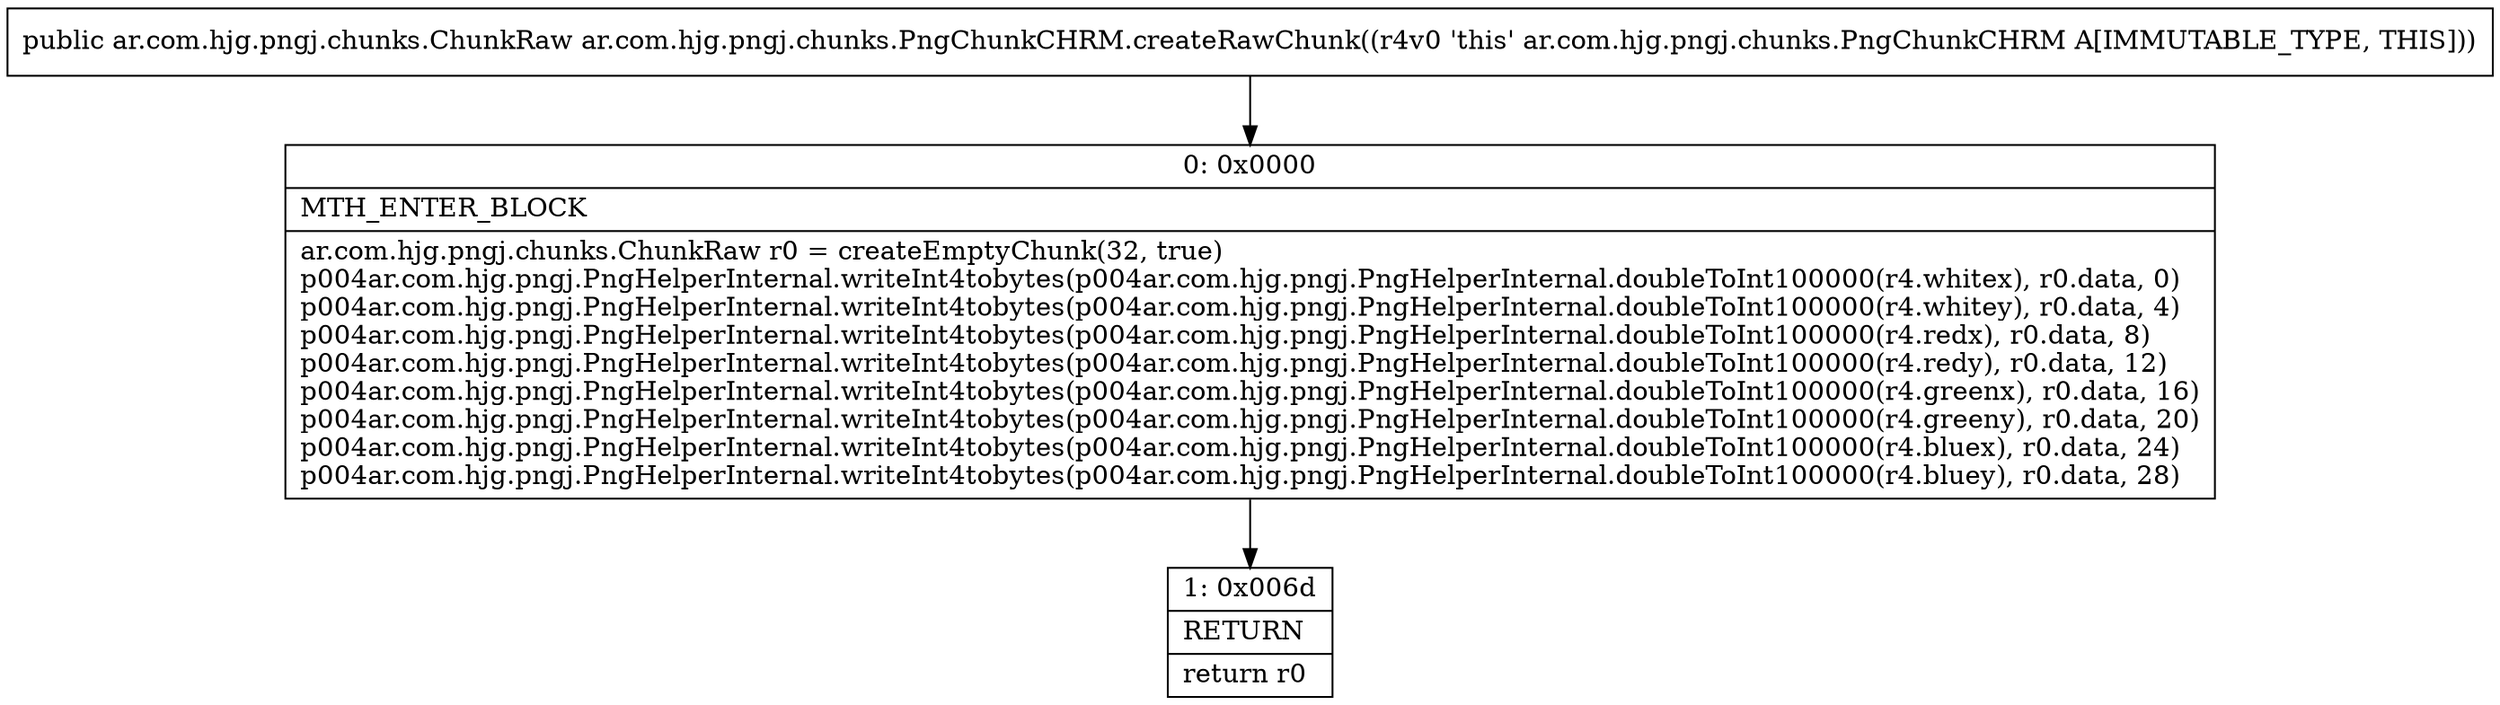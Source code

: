 digraph "CFG forar.com.hjg.pngj.chunks.PngChunkCHRM.createRawChunk()Lar\/com\/hjg\/pngj\/chunks\/ChunkRaw;" {
Node_0 [shape=record,label="{0\:\ 0x0000|MTH_ENTER_BLOCK\l|ar.com.hjg.pngj.chunks.ChunkRaw r0 = createEmptyChunk(32, true)\lp004ar.com.hjg.pngj.PngHelperInternal.writeInt4tobytes(p004ar.com.hjg.pngj.PngHelperInternal.doubleToInt100000(r4.whitex), r0.data, 0)\lp004ar.com.hjg.pngj.PngHelperInternal.writeInt4tobytes(p004ar.com.hjg.pngj.PngHelperInternal.doubleToInt100000(r4.whitey), r0.data, 4)\lp004ar.com.hjg.pngj.PngHelperInternal.writeInt4tobytes(p004ar.com.hjg.pngj.PngHelperInternal.doubleToInt100000(r4.redx), r0.data, 8)\lp004ar.com.hjg.pngj.PngHelperInternal.writeInt4tobytes(p004ar.com.hjg.pngj.PngHelperInternal.doubleToInt100000(r4.redy), r0.data, 12)\lp004ar.com.hjg.pngj.PngHelperInternal.writeInt4tobytes(p004ar.com.hjg.pngj.PngHelperInternal.doubleToInt100000(r4.greenx), r0.data, 16)\lp004ar.com.hjg.pngj.PngHelperInternal.writeInt4tobytes(p004ar.com.hjg.pngj.PngHelperInternal.doubleToInt100000(r4.greeny), r0.data, 20)\lp004ar.com.hjg.pngj.PngHelperInternal.writeInt4tobytes(p004ar.com.hjg.pngj.PngHelperInternal.doubleToInt100000(r4.bluex), r0.data, 24)\lp004ar.com.hjg.pngj.PngHelperInternal.writeInt4tobytes(p004ar.com.hjg.pngj.PngHelperInternal.doubleToInt100000(r4.bluey), r0.data, 28)\l}"];
Node_1 [shape=record,label="{1\:\ 0x006d|RETURN\l|return r0\l}"];
MethodNode[shape=record,label="{public ar.com.hjg.pngj.chunks.ChunkRaw ar.com.hjg.pngj.chunks.PngChunkCHRM.createRawChunk((r4v0 'this' ar.com.hjg.pngj.chunks.PngChunkCHRM A[IMMUTABLE_TYPE, THIS])) }"];
MethodNode -> Node_0;
Node_0 -> Node_1;
}

